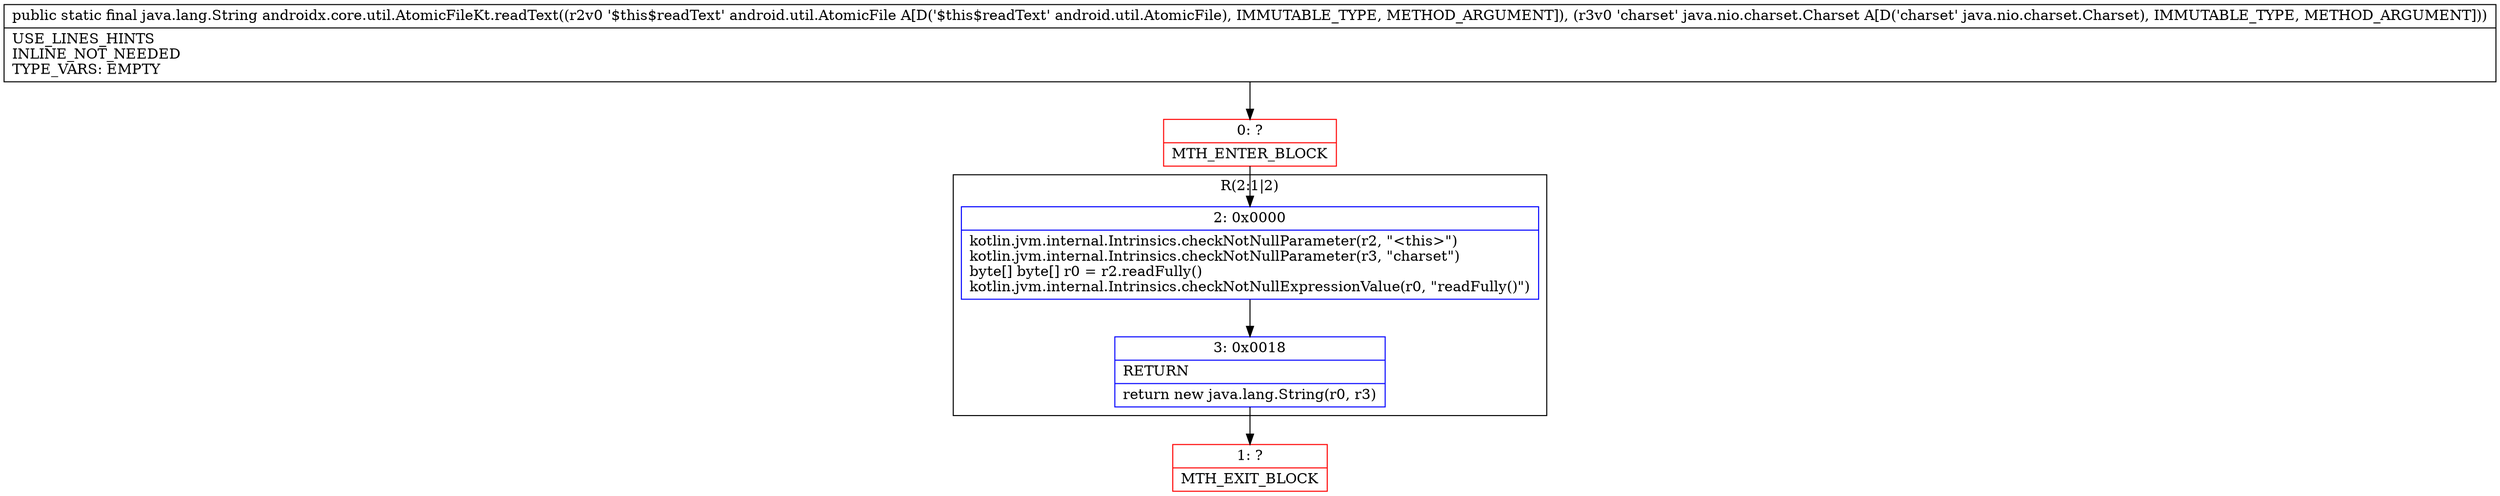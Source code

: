 digraph "CFG forandroidx.core.util.AtomicFileKt.readText(Landroid\/util\/AtomicFile;Ljava\/nio\/charset\/Charset;)Ljava\/lang\/String;" {
subgraph cluster_Region_1491376341 {
label = "R(2:1|2)";
node [shape=record,color=blue];
Node_2 [shape=record,label="{2\:\ 0x0000|kotlin.jvm.internal.Intrinsics.checkNotNullParameter(r2, \"\<this\>\")\lkotlin.jvm.internal.Intrinsics.checkNotNullParameter(r3, \"charset\")\lbyte[] byte[] r0 = r2.readFully()\lkotlin.jvm.internal.Intrinsics.checkNotNullExpressionValue(r0, \"readFully()\")\l}"];
Node_3 [shape=record,label="{3\:\ 0x0018|RETURN\l|return new java.lang.String(r0, r3)\l}"];
}
Node_0 [shape=record,color=red,label="{0\:\ ?|MTH_ENTER_BLOCK\l}"];
Node_1 [shape=record,color=red,label="{1\:\ ?|MTH_EXIT_BLOCK\l}"];
MethodNode[shape=record,label="{public static final java.lang.String androidx.core.util.AtomicFileKt.readText((r2v0 '$this$readText' android.util.AtomicFile A[D('$this$readText' android.util.AtomicFile), IMMUTABLE_TYPE, METHOD_ARGUMENT]), (r3v0 'charset' java.nio.charset.Charset A[D('charset' java.nio.charset.Charset), IMMUTABLE_TYPE, METHOD_ARGUMENT]))  | USE_LINES_HINTS\lINLINE_NOT_NEEDED\lTYPE_VARS: EMPTY\l}"];
MethodNode -> Node_0;Node_2 -> Node_3;
Node_3 -> Node_1;
Node_0 -> Node_2;
}

